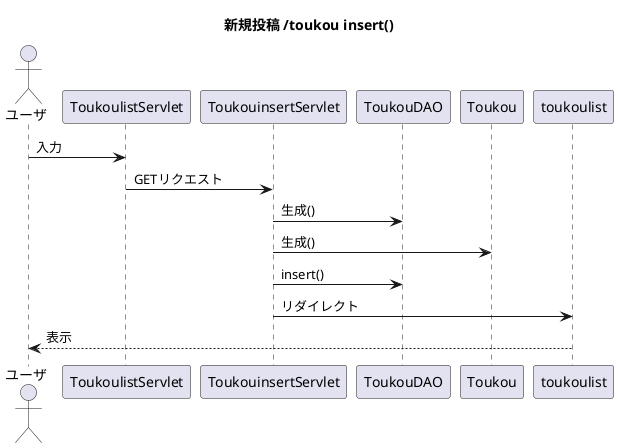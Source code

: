 @startuml
title 新規投稿 /toukou insert()
actor ユーザ
ユーザ ->ToukoulistServlet:入力
ToukoulistServlet ->ToukouinsertServlet:GETリクエスト
ToukouinsertServlet -> ToukouDAO:生成()
ToukouinsertServlet -> Toukou:生成()
ToukouinsertServlet -> ToukouDAO:insert()
ToukouinsertServlet -> toukoulist:リダイレクト

toukoulist --> ユーザ:表示
@enduml
